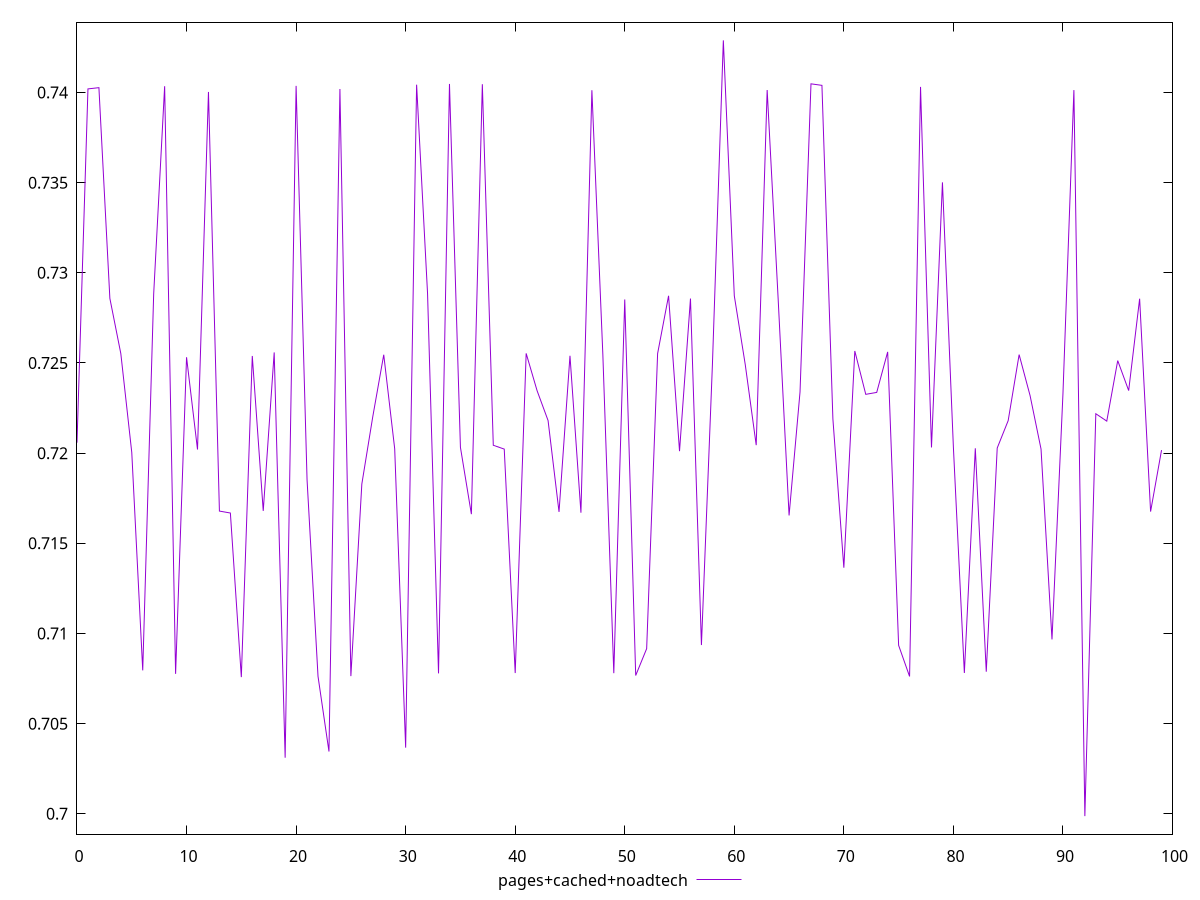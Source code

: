 $_pagesCachedNoadtech <<EOF
0.7205822506806203
0.7401991465160057
0.7402682282628814
0.7285819919177368
0.72551947026971
0.7200329032381521
0.7079532687028853
0.7288316252060218
0.7403475327290701
0.707759862669098
0.7253186967645661
0.7202008981273434
0.7400307176384896
0.7167874802337169
0.716679146286955
0.7075793777629918
0.7253895827845542
0.7167966564787469
0.7255840638356659
0.703108147341796
0.7403671383561174
0.7185238897855217
0.707624684672159
0.703453545830485
0.7401931388899772
0.7076351489643307
0.7182859948336282
0.7220259225341339
0.7254563670054134
0.7202403353236341
0.7036685331466285
0.7404333554294845
0.7288425269167474
0.7077853424045881
0.7404738317399193
0.7203229554841076
0.7166162907628741
0.740458603965792
0.7204370075733791
0.7202243557678389
0.7078048906087625
0.7255321689570684
0.723458304536065
0.721808607466198
0.7167408698049497
0.7254004726290207
0.7166975876350411
0.7401256189678181
0.7254717429100467
0.7077972692141026
0.7285199475128675
0.7076690652012213
0.7091579440130832
0.7255210492759224
0.7287262180210813
0.7201111468178567
0.7285721249865514
0.7093572558642598
0.7248672275343199
0.7428927541618515
0.7287264367195008
0.7249102573099413
0.7204433286004268
0.7401380559121068
0.728592357938418
0.7165435530586151
0.7233910311512056
0.7404807673131816
0.7403951852394232
0.7218977830706907
0.7136457299713349
0.725664870376884
0.7232611024496179
0.7233679834031304
0.7256151254058242
0.7093418946507777
0.7076171700844921
0.740309558218309
0.7203149382082736
0.7350161979214976
0.7203217359556328
0.7078084554982069
0.7202689614671612
0.7078806241413177
0.7202835562847499
0.7218025317129374
0.725463618716025
0.7231899264485552
0.7202255500270031
0.7096697083777996
0.7232858627947526
0.7401319696009284
0.6998718858472739
0.7221850363741751
0.7217750742529776
0.7251305899210334
0.7234696231942938
0.728564961433571
0.7167577813024638
0.7201682994005637
EOF
set key outside below
set terminal pngcairo
set output "report_00004_2020-11-02T20-21-41.718Z/performance_score/pages+cached+noadtech//score.png"
set yrange [0.6988718858472739:0.7438927541618515]
plot $_pagesCachedNoadtech title "pages+cached+noadtech" with line ,